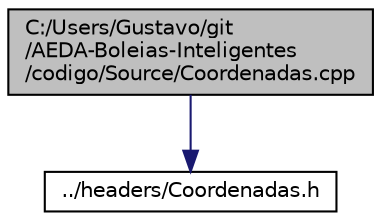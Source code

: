 digraph "C:/Users/Gustavo/git/AEDA-Boleias-Inteligentes/codigo/Source/Coordenadas.cpp"
{
  edge [fontname="Helvetica",fontsize="10",labelfontname="Helvetica",labelfontsize="10"];
  node [fontname="Helvetica",fontsize="10",shape=record];
  Node1 [label="C:/Users/Gustavo/git\l/AEDA-Boleias-Inteligentes\l/codigo/Source/Coordenadas.cpp",height=0.2,width=0.4,color="black", fillcolor="grey75", style="filled", fontcolor="black"];
  Node1 -> Node2 [color="midnightblue",fontsize="10",style="solid",fontname="Helvetica"];
  Node2 [label="../headers/Coordenadas.h",height=0.2,width=0.4,color="black", fillcolor="white", style="filled",URL="$_coordenadas_8h.html"];
}
